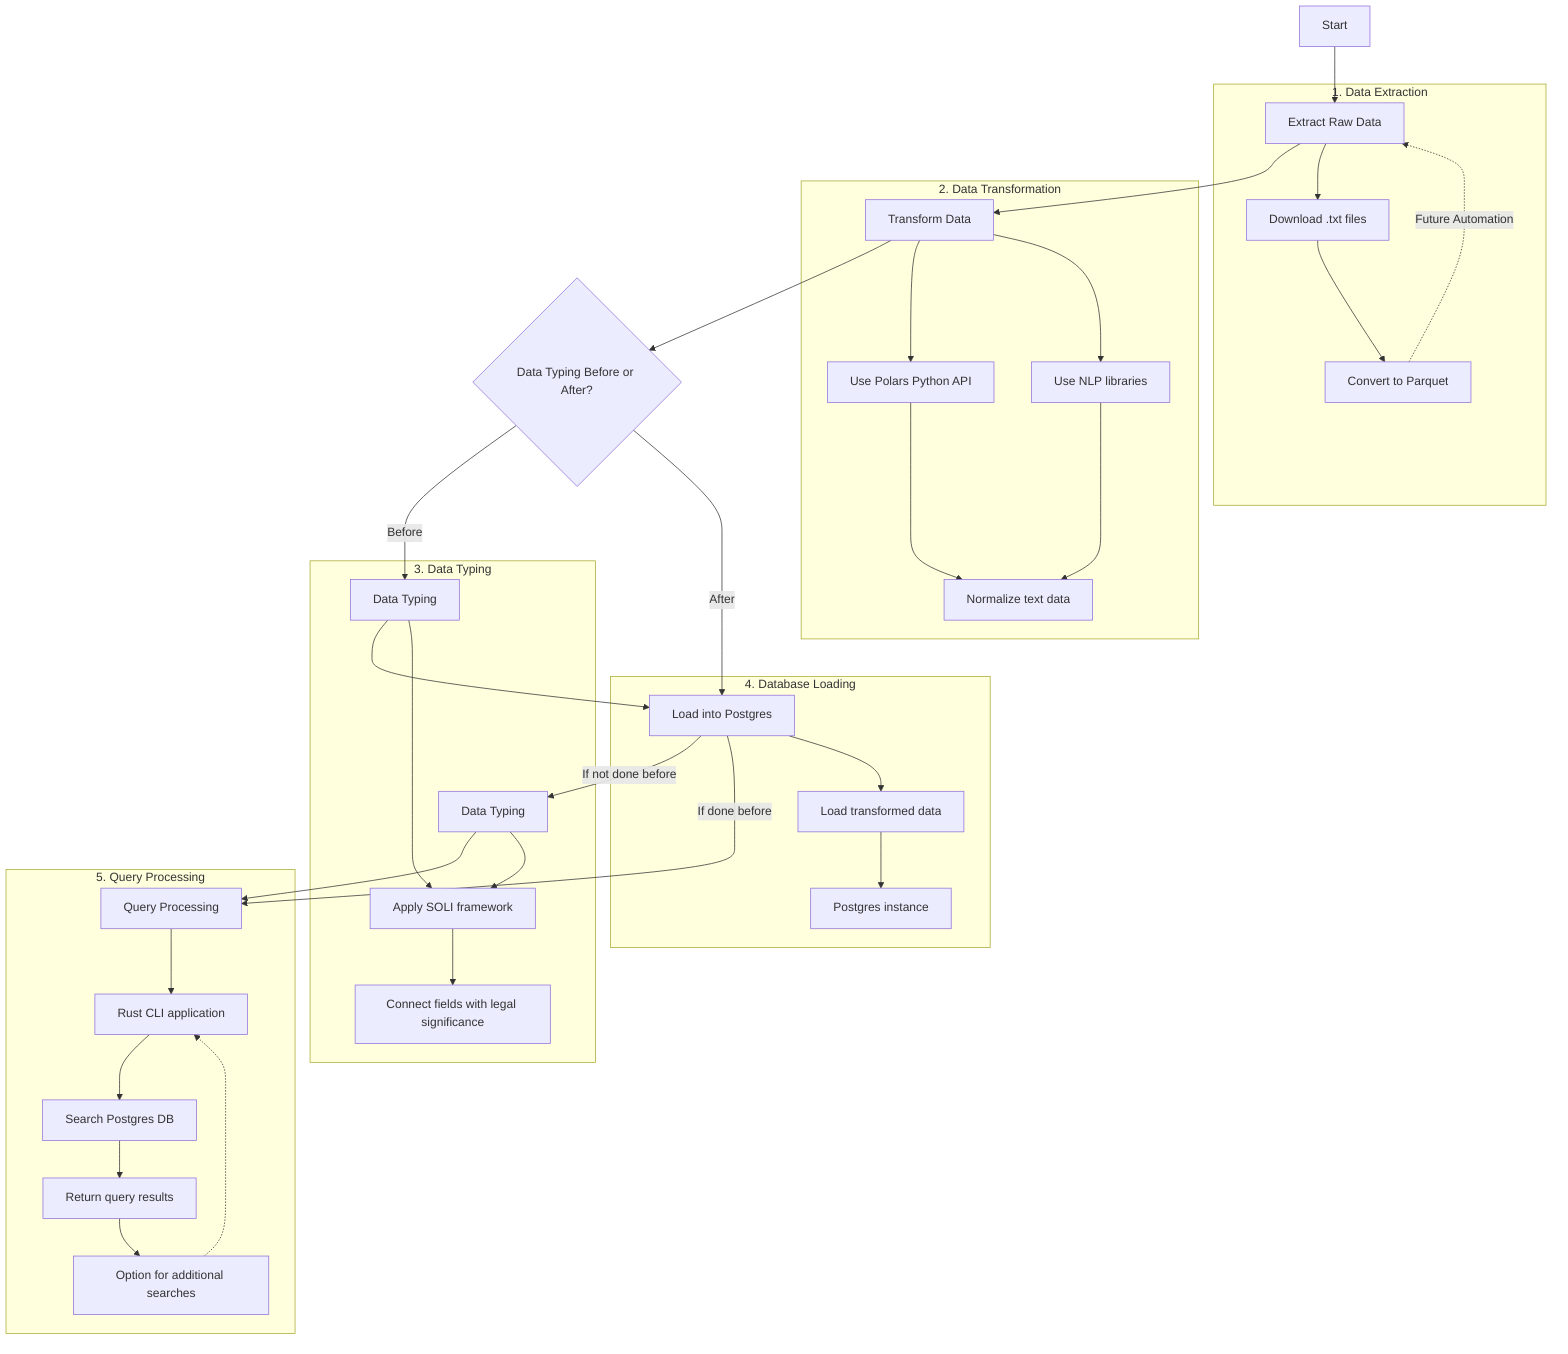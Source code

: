 graph TD
    A[Start] --> B[Extract Raw Data]
    B --> C[Transform Data]
    C --> D{Data Typing Before or After?}
    D -->|Before| E1[Data Typing]
    D -->|After| F1[Load into Postgres]
    E1 --> F1
    F1 -->|If not done before| E2[Data Typing]
    E2 --> G[Query Processing]
    F1 -->|If done before| G
    
    subgraph "1. Data Extraction"
    B --> B1[Download .txt files]
    B1 --> B2[Convert to Parquet]
    end
    
    subgraph "2. Data Transformation"
    C --> C1[Use Polars Python API]
    C --> C2[Use NLP libraries]
    C1 --> C3[Normalize text data]
    C2 --> C3
    end
    
    subgraph "3. Data Typing"
    E1 & E2 --> D1[Apply SOLI framework]
    D1 --> D2[Connect fields with legal significance]
    end
    
    subgraph "4. Database Loading"
    F1 --> F2[Load transformed data]
    F2 --> F3[Postgres instance]
    end
    
    subgraph "5. Query Processing"
    G --> G1[Rust CLI application]
    G1 --> G2[Search Postgres DB]
    G2 --> G3[Return query results]
    G3 --> G4[Option for additional searches]
    end

    B2 -.-> |Future Automation| B
    G4 -.-> G1
